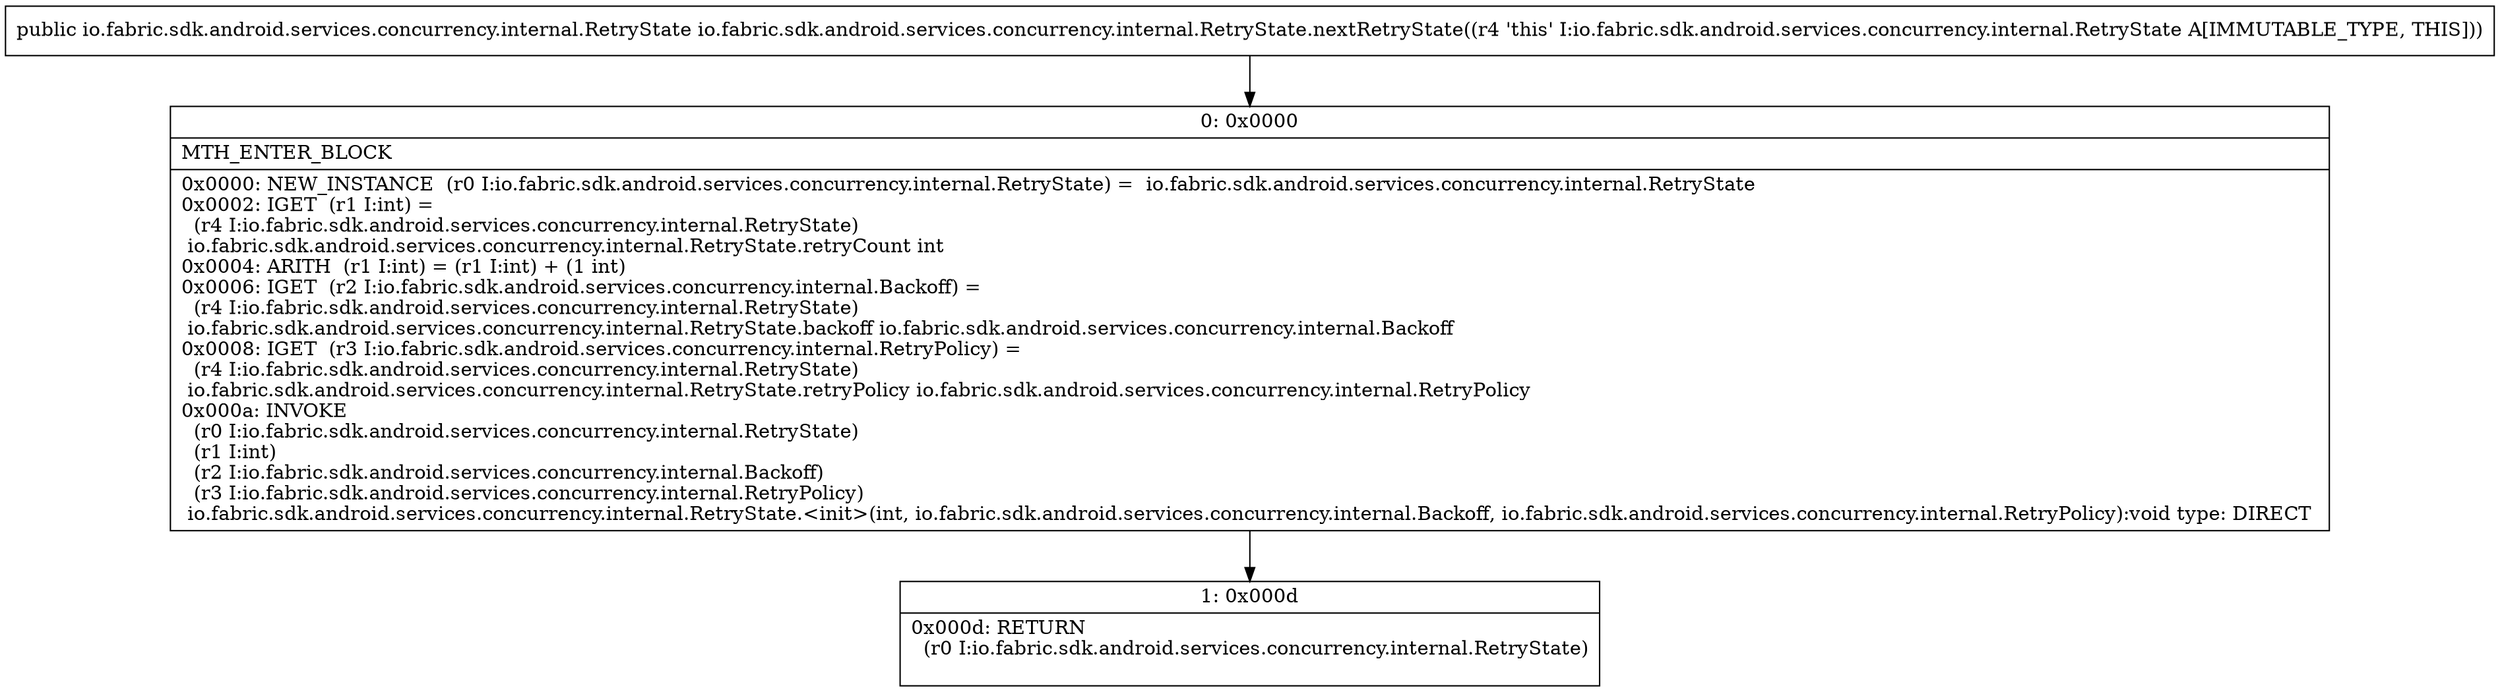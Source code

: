digraph "CFG forio.fabric.sdk.android.services.concurrency.internal.RetryState.nextRetryState()Lio\/fabric\/sdk\/android\/services\/concurrency\/internal\/RetryState;" {
Node_0 [shape=record,label="{0\:\ 0x0000|MTH_ENTER_BLOCK\l|0x0000: NEW_INSTANCE  (r0 I:io.fabric.sdk.android.services.concurrency.internal.RetryState) =  io.fabric.sdk.android.services.concurrency.internal.RetryState \l0x0002: IGET  (r1 I:int) = \l  (r4 I:io.fabric.sdk.android.services.concurrency.internal.RetryState)\l io.fabric.sdk.android.services.concurrency.internal.RetryState.retryCount int \l0x0004: ARITH  (r1 I:int) = (r1 I:int) + (1 int) \l0x0006: IGET  (r2 I:io.fabric.sdk.android.services.concurrency.internal.Backoff) = \l  (r4 I:io.fabric.sdk.android.services.concurrency.internal.RetryState)\l io.fabric.sdk.android.services.concurrency.internal.RetryState.backoff io.fabric.sdk.android.services.concurrency.internal.Backoff \l0x0008: IGET  (r3 I:io.fabric.sdk.android.services.concurrency.internal.RetryPolicy) = \l  (r4 I:io.fabric.sdk.android.services.concurrency.internal.RetryState)\l io.fabric.sdk.android.services.concurrency.internal.RetryState.retryPolicy io.fabric.sdk.android.services.concurrency.internal.RetryPolicy \l0x000a: INVOKE  \l  (r0 I:io.fabric.sdk.android.services.concurrency.internal.RetryState)\l  (r1 I:int)\l  (r2 I:io.fabric.sdk.android.services.concurrency.internal.Backoff)\l  (r3 I:io.fabric.sdk.android.services.concurrency.internal.RetryPolicy)\l io.fabric.sdk.android.services.concurrency.internal.RetryState.\<init\>(int, io.fabric.sdk.android.services.concurrency.internal.Backoff, io.fabric.sdk.android.services.concurrency.internal.RetryPolicy):void type: DIRECT \l}"];
Node_1 [shape=record,label="{1\:\ 0x000d|0x000d: RETURN  \l  (r0 I:io.fabric.sdk.android.services.concurrency.internal.RetryState)\l \l}"];
MethodNode[shape=record,label="{public io.fabric.sdk.android.services.concurrency.internal.RetryState io.fabric.sdk.android.services.concurrency.internal.RetryState.nextRetryState((r4 'this' I:io.fabric.sdk.android.services.concurrency.internal.RetryState A[IMMUTABLE_TYPE, THIS])) }"];
MethodNode -> Node_0;
Node_0 -> Node_1;
}

